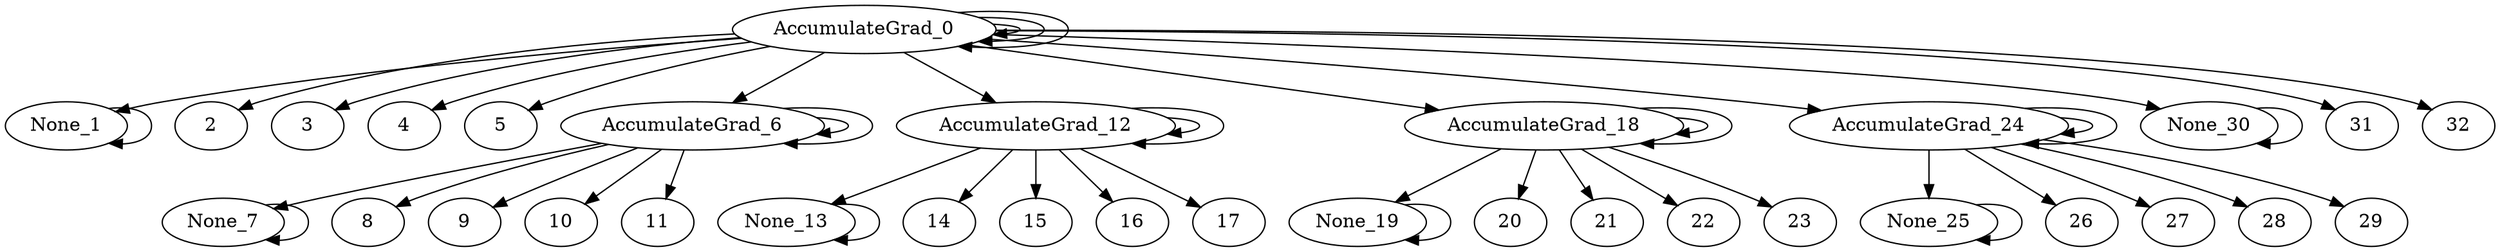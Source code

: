 // Backpropagation Graph
digraph {
	0 [label=MeanBackward0_0]
	0 [label=PowBackward0_0]
	0 [label=SubBackward0_0]
	0 [label=CopySlices_0]
	0 [label=CopySlices_0]
	0 [label=CopySlices_0]
	0 [label=CopySlices_0]
	0 [label=CopySlices_0]
	0 [label=None_0]
	0 -> 0
	0 [label=AddBackward0_0]
	0 [label=None_0]
	0 -> 0
	0 [label=SelectBackward0_0]
	0 [label=DivBackward0_0]
	0 [label=None_0]
	0 -> 0
	0 [label=MulBackward0_0]
	0 [label=AccumulateGrad_0]
	0 -> 1
	1 [label=None_1]
	1 -> 1
	0 -> 2
	0 -> 3
	0 -> 4
	0 -> 5
	0 -> 6
	6 [label=AddBackward0_6]
	6 [label=None_6]
	6 -> 6
	6 [label=SelectBackward0_6]
	6 [label=DivBackward0_6]
	6 [label=None_6]
	6 -> 6
	6 [label=MulBackward0_6]
	6 [label=AccumulateGrad_6]
	6 -> 7
	7 [label=None_7]
	7 -> 7
	6 -> 8
	6 -> 9
	6 -> 10
	6 -> 11
	0 -> 12
	12 [label=AddBackward0_12]
	12 [label=None_12]
	12 -> 12
	12 [label=SelectBackward0_12]
	12 [label=DivBackward0_12]
	12 [label=None_12]
	12 -> 12
	12 [label=MulBackward0_12]
	12 [label=AccumulateGrad_12]
	12 -> 13
	13 [label=None_13]
	13 -> 13
	12 -> 14
	12 -> 15
	12 -> 16
	12 -> 17
	0 -> 18
	18 [label=AddBackward0_18]
	18 [label=None_18]
	18 -> 18
	18 [label=SelectBackward0_18]
	18 [label=DivBackward0_18]
	18 [label=None_18]
	18 -> 18
	18 [label=MulBackward0_18]
	18 [label=AccumulateGrad_18]
	18 -> 19
	19 [label=None_19]
	19 -> 19
	18 -> 20
	18 -> 21
	18 -> 22
	18 -> 23
	0 -> 24
	24 [label=AddBackward0_24]
	24 [label=None_24]
	24 -> 24
	24 [label=SelectBackward0_24]
	24 [label=DivBackward0_24]
	24 [label=None_24]
	24 -> 24
	24 [label=MulBackward0_24]
	24 [label=AccumulateGrad_24]
	24 -> 25
	25 [label=None_25]
	25 -> 25
	24 -> 26
	24 -> 27
	24 -> 28
	24 -> 29
	0 -> 30
	30 [label=None_30]
	30 -> 30
	0 -> 31
	0 -> 32
}
